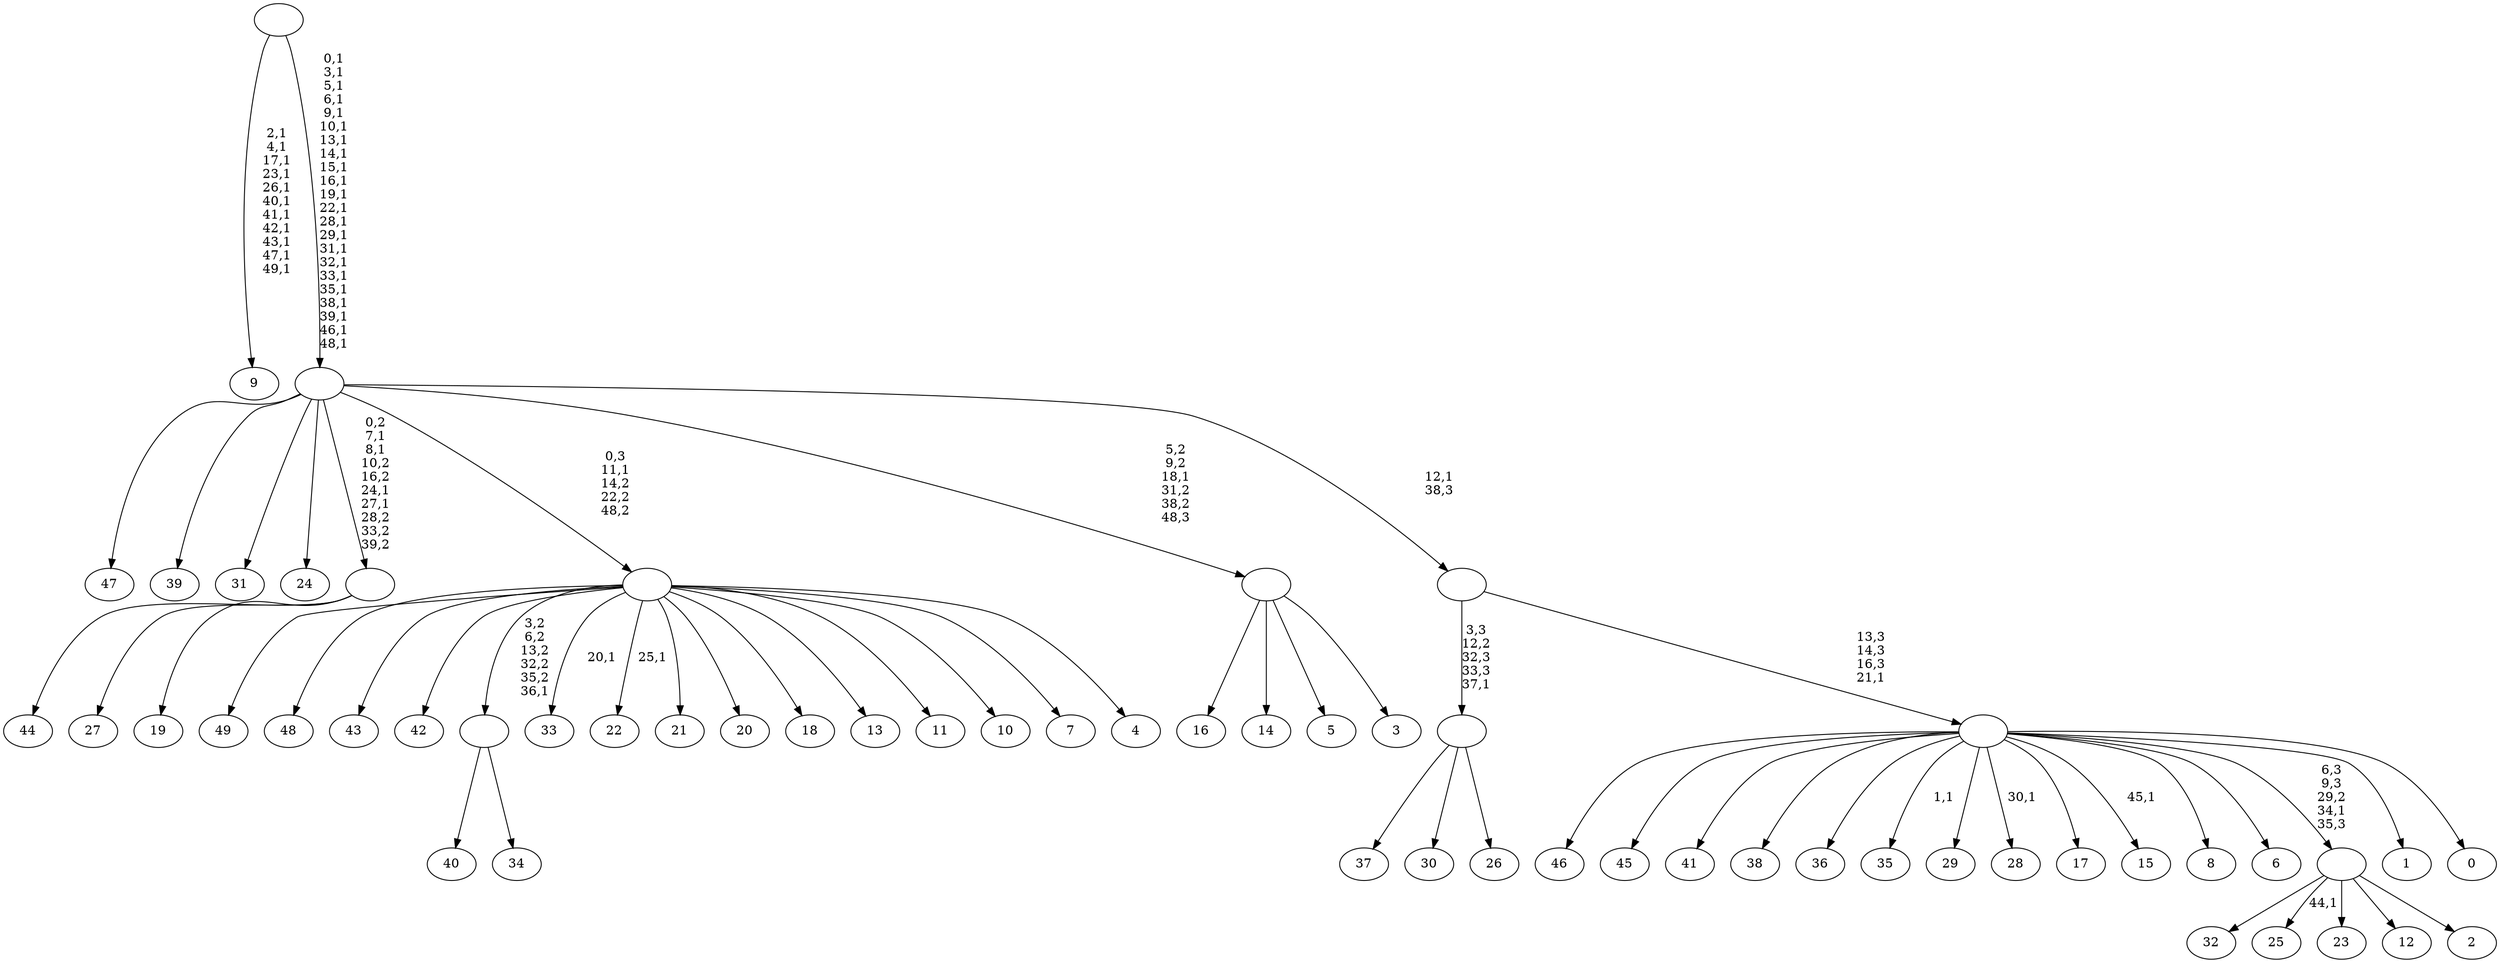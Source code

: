 digraph T {
	100 [label="49"]
	99 [label="48"]
	98 [label="47"]
	97 [label="46"]
	96 [label="45"]
	95 [label="44"]
	94 [label="43"]
	93 [label="42"]
	92 [label="41"]
	91 [label="40"]
	90 [label="39"]
	89 [label="38"]
	88 [label="37"]
	87 [label="36"]
	86 [label="35"]
	84 [label="34"]
	83 [label=""]
	82 [label="33"]
	80 [label="32"]
	79 [label="31"]
	78 [label="30"]
	77 [label="29"]
	76 [label="28"]
	74 [label="27"]
	73 [label="26"]
	72 [label=""]
	71 [label="25"]
	69 [label="24"]
	68 [label="23"]
	67 [label="22"]
	65 [label="21"]
	64 [label="20"]
	63 [label="19"]
	62 [label=""]
	58 [label="18"]
	57 [label="17"]
	56 [label="16"]
	55 [label="15"]
	53 [label="14"]
	52 [label="13"]
	51 [label="12"]
	50 [label="11"]
	49 [label="10"]
	48 [label="9"]
	36 [label="8"]
	35 [label="7"]
	34 [label="6"]
	33 [label="5"]
	32 [label="4"]
	31 [label=""]
	30 [label="3"]
	29 [label=""]
	28 [label="2"]
	27 [label=""]
	26 [label="1"]
	25 [label="0"]
	24 [label=""]
	23 [label=""]
	22 [label=""]
	0 [label=""]
	83 -> 91 [label=""]
	83 -> 84 [label=""]
	72 -> 88 [label=""]
	72 -> 78 [label=""]
	72 -> 73 [label=""]
	62 -> 95 [label=""]
	62 -> 74 [label=""]
	62 -> 63 [label=""]
	31 -> 67 [label="25,1"]
	31 -> 82 [label="20,1"]
	31 -> 100 [label=""]
	31 -> 99 [label=""]
	31 -> 94 [label=""]
	31 -> 93 [label=""]
	31 -> 83 [label="3,2\n6,2\n13,2\n32,2\n35,2\n36,1"]
	31 -> 65 [label=""]
	31 -> 64 [label=""]
	31 -> 58 [label=""]
	31 -> 52 [label=""]
	31 -> 50 [label=""]
	31 -> 49 [label=""]
	31 -> 35 [label=""]
	31 -> 32 [label=""]
	29 -> 56 [label=""]
	29 -> 53 [label=""]
	29 -> 33 [label=""]
	29 -> 30 [label=""]
	27 -> 71 [label="44,1"]
	27 -> 80 [label=""]
	27 -> 68 [label=""]
	27 -> 51 [label=""]
	27 -> 28 [label=""]
	24 -> 55 [label="45,1"]
	24 -> 76 [label="30,1"]
	24 -> 86 [label="1,1"]
	24 -> 97 [label=""]
	24 -> 96 [label=""]
	24 -> 92 [label=""]
	24 -> 89 [label=""]
	24 -> 87 [label=""]
	24 -> 77 [label=""]
	24 -> 57 [label=""]
	24 -> 36 [label=""]
	24 -> 34 [label=""]
	24 -> 27 [label="6,3\n9,3\n29,2\n34,1\n35,3"]
	24 -> 26 [label=""]
	24 -> 25 [label=""]
	23 -> 72 [label="3,3\n12,2\n32,3\n33,3\n37,1"]
	23 -> 24 [label="13,3\n14,3\n16,3\n21,1"]
	22 -> 62 [label="0,2\n7,1\n8,1\n10,2\n16,2\n24,1\n27,1\n28,2\n33,2\n39,2"]
	22 -> 98 [label=""]
	22 -> 90 [label=""]
	22 -> 79 [label=""]
	22 -> 69 [label=""]
	22 -> 31 [label="0,3\n11,1\n14,2\n22,2\n48,2"]
	22 -> 29 [label="5,2\n9,2\n18,1\n31,2\n38,2\n48,3"]
	22 -> 23 [label="12,1\n38,3"]
	0 -> 22 [label="0,1\n3,1\n5,1\n6,1\n9,1\n10,1\n13,1\n14,1\n15,1\n16,1\n19,1\n22,1\n28,1\n29,1\n31,1\n32,1\n33,1\n35,1\n38,1\n39,1\n46,1\n48,1"]
	0 -> 48 [label="2,1\n4,1\n17,1\n23,1\n26,1\n40,1\n41,1\n42,1\n43,1\n47,1\n49,1"]
}
